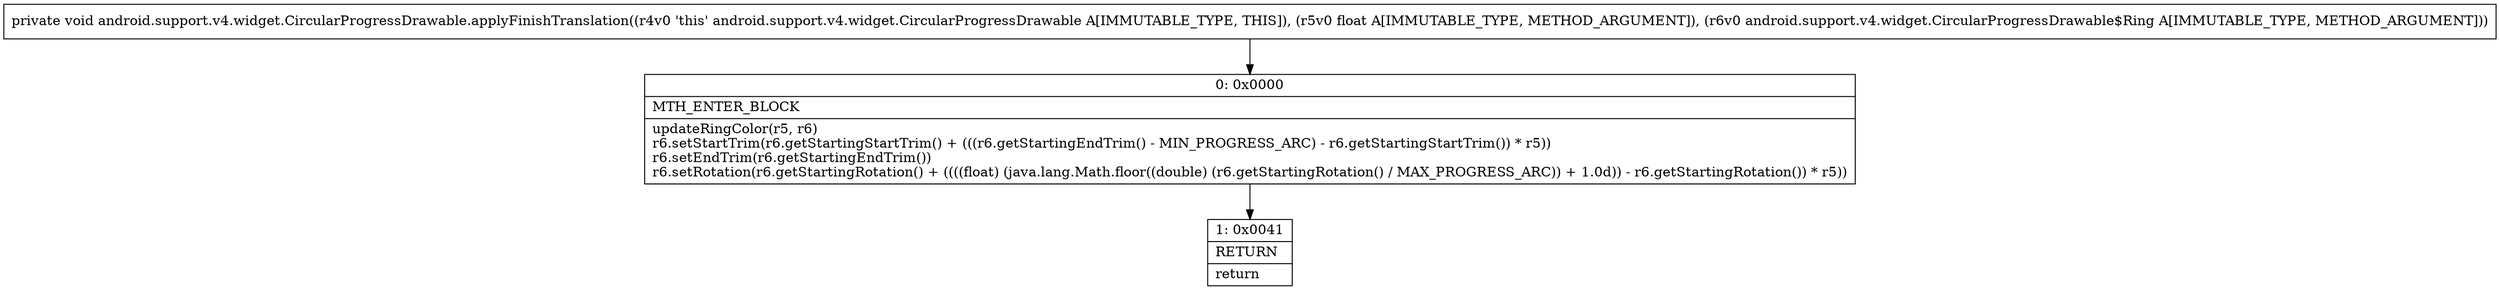 digraph "CFG forandroid.support.v4.widget.CircularProgressDrawable.applyFinishTranslation(FLandroid\/support\/v4\/widget\/CircularProgressDrawable$Ring;)V" {
Node_0 [shape=record,label="{0\:\ 0x0000|MTH_ENTER_BLOCK\l|updateRingColor(r5, r6)\lr6.setStartTrim(r6.getStartingStartTrim() + (((r6.getStartingEndTrim() \- MIN_PROGRESS_ARC) \- r6.getStartingStartTrim()) * r5))\lr6.setEndTrim(r6.getStartingEndTrim())\lr6.setRotation(r6.getStartingRotation() + ((((float) (java.lang.Math.floor((double) (r6.getStartingRotation() \/ MAX_PROGRESS_ARC)) + 1.0d)) \- r6.getStartingRotation()) * r5))\l}"];
Node_1 [shape=record,label="{1\:\ 0x0041|RETURN\l|return\l}"];
MethodNode[shape=record,label="{private void android.support.v4.widget.CircularProgressDrawable.applyFinishTranslation((r4v0 'this' android.support.v4.widget.CircularProgressDrawable A[IMMUTABLE_TYPE, THIS]), (r5v0 float A[IMMUTABLE_TYPE, METHOD_ARGUMENT]), (r6v0 android.support.v4.widget.CircularProgressDrawable$Ring A[IMMUTABLE_TYPE, METHOD_ARGUMENT])) }"];
MethodNode -> Node_0;
Node_0 -> Node_1;
}

